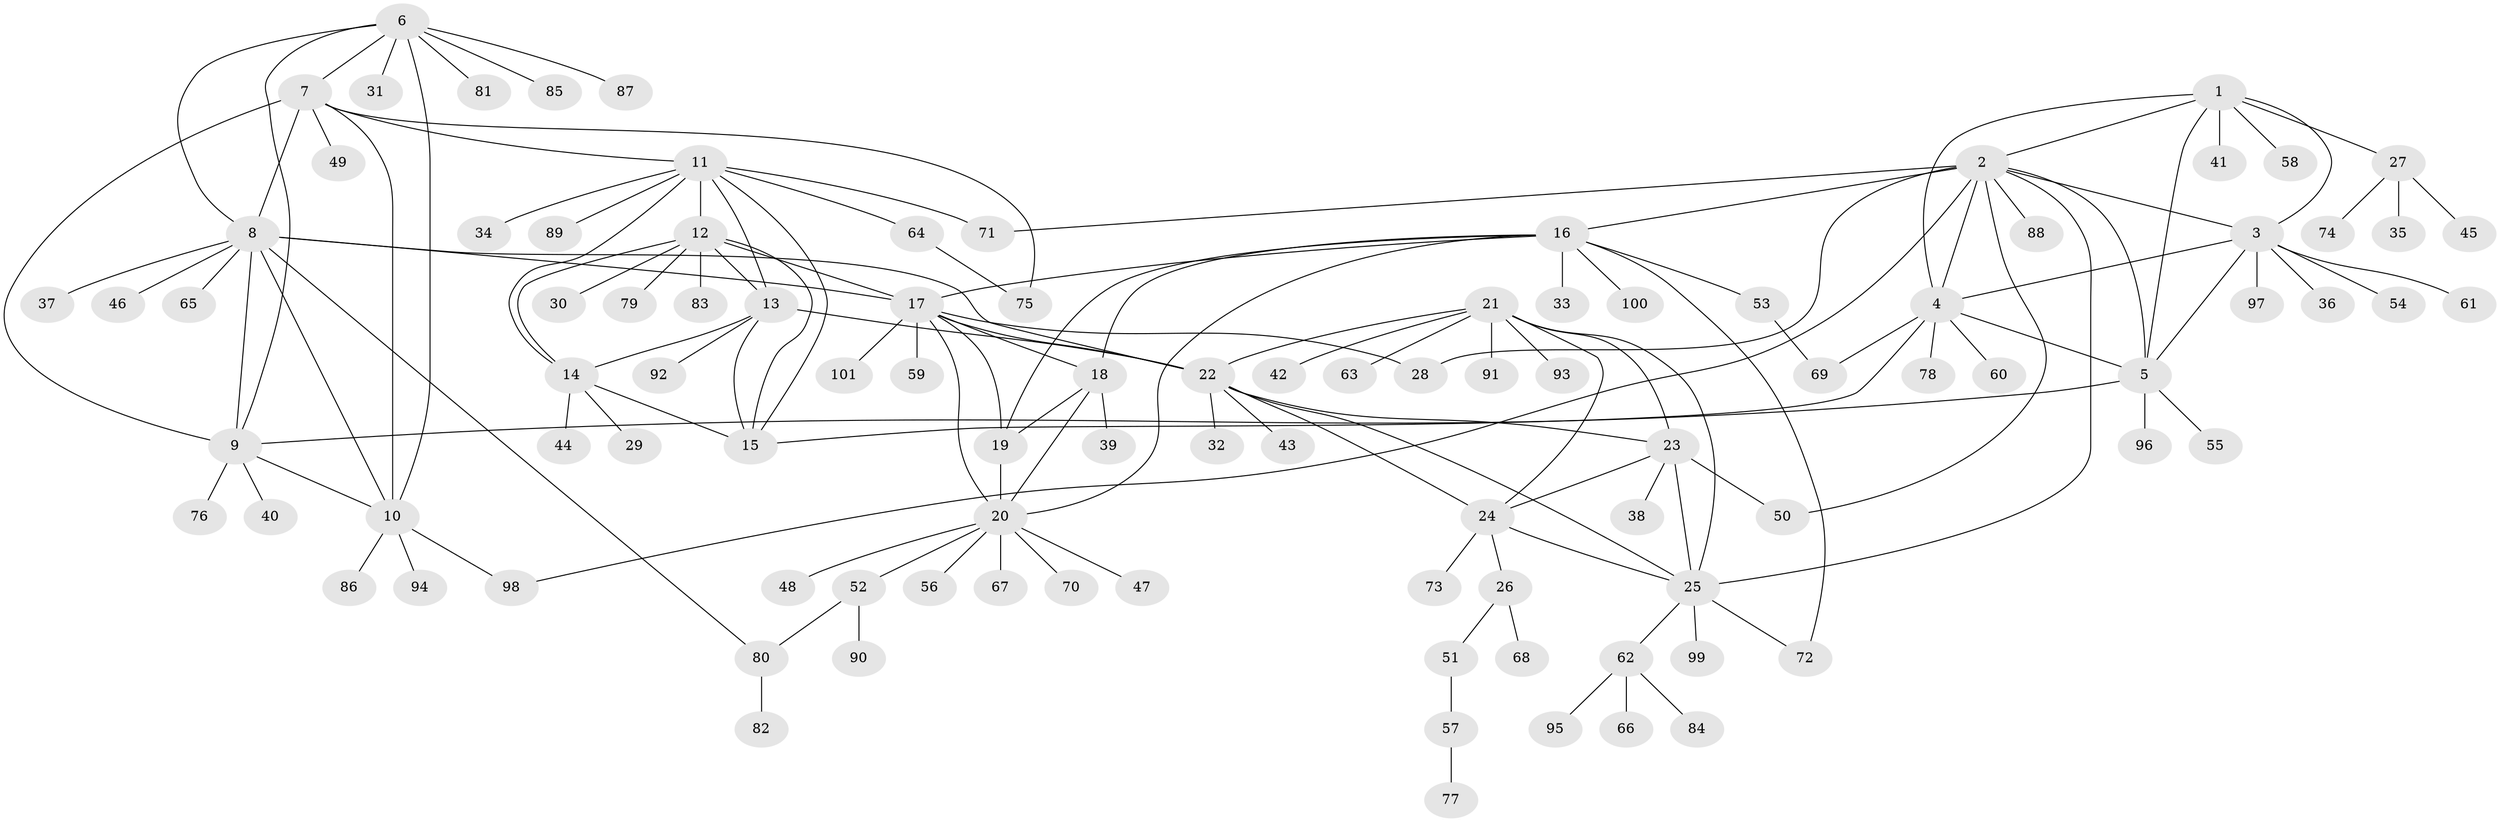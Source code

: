 // coarse degree distribution, {6: 0.02, 3: 0.02, 2: 0.02, 12: 0.02, 1: 0.82, 4: 0.02, 20: 0.02, 7: 0.02, 5: 0.02, 8: 0.02}
// Generated by graph-tools (version 1.1) at 2025/58/03/04/25 21:58:55]
// undirected, 101 vertices, 144 edges
graph export_dot {
graph [start="1"]
  node [color=gray90,style=filled];
  1;
  2;
  3;
  4;
  5;
  6;
  7;
  8;
  9;
  10;
  11;
  12;
  13;
  14;
  15;
  16;
  17;
  18;
  19;
  20;
  21;
  22;
  23;
  24;
  25;
  26;
  27;
  28;
  29;
  30;
  31;
  32;
  33;
  34;
  35;
  36;
  37;
  38;
  39;
  40;
  41;
  42;
  43;
  44;
  45;
  46;
  47;
  48;
  49;
  50;
  51;
  52;
  53;
  54;
  55;
  56;
  57;
  58;
  59;
  60;
  61;
  62;
  63;
  64;
  65;
  66;
  67;
  68;
  69;
  70;
  71;
  72;
  73;
  74;
  75;
  76;
  77;
  78;
  79;
  80;
  81;
  82;
  83;
  84;
  85;
  86;
  87;
  88;
  89;
  90;
  91;
  92;
  93;
  94;
  95;
  96;
  97;
  98;
  99;
  100;
  101;
  1 -- 2;
  1 -- 3;
  1 -- 4;
  1 -- 5;
  1 -- 27;
  1 -- 41;
  1 -- 58;
  2 -- 3;
  2 -- 4;
  2 -- 5;
  2 -- 16;
  2 -- 25;
  2 -- 28;
  2 -- 50;
  2 -- 71;
  2 -- 88;
  2 -- 98;
  3 -- 4;
  3 -- 5;
  3 -- 36;
  3 -- 54;
  3 -- 61;
  3 -- 97;
  4 -- 5;
  4 -- 15;
  4 -- 60;
  4 -- 69;
  4 -- 78;
  5 -- 9;
  5 -- 55;
  5 -- 96;
  6 -- 7;
  6 -- 8;
  6 -- 9;
  6 -- 10;
  6 -- 31;
  6 -- 81;
  6 -- 85;
  6 -- 87;
  7 -- 8;
  7 -- 9;
  7 -- 10;
  7 -- 11;
  7 -- 49;
  7 -- 75;
  8 -- 9;
  8 -- 10;
  8 -- 17;
  8 -- 22;
  8 -- 37;
  8 -- 46;
  8 -- 65;
  8 -- 80;
  9 -- 10;
  9 -- 40;
  9 -- 76;
  10 -- 86;
  10 -- 94;
  10 -- 98;
  11 -- 12;
  11 -- 13;
  11 -- 14;
  11 -- 15;
  11 -- 34;
  11 -- 64;
  11 -- 71;
  11 -- 89;
  12 -- 13;
  12 -- 14;
  12 -- 15;
  12 -- 17;
  12 -- 30;
  12 -- 79;
  12 -- 83;
  13 -- 14;
  13 -- 15;
  13 -- 22;
  13 -- 92;
  14 -- 15;
  14 -- 29;
  14 -- 44;
  16 -- 17;
  16 -- 18;
  16 -- 19;
  16 -- 20;
  16 -- 33;
  16 -- 53;
  16 -- 72;
  16 -- 100;
  17 -- 18;
  17 -- 19;
  17 -- 20;
  17 -- 22;
  17 -- 28;
  17 -- 59;
  17 -- 101;
  18 -- 19;
  18 -- 20;
  18 -- 39;
  19 -- 20;
  20 -- 47;
  20 -- 48;
  20 -- 52;
  20 -- 56;
  20 -- 67;
  20 -- 70;
  21 -- 22;
  21 -- 23;
  21 -- 24;
  21 -- 25;
  21 -- 42;
  21 -- 63;
  21 -- 91;
  21 -- 93;
  22 -- 23;
  22 -- 24;
  22 -- 25;
  22 -- 32;
  22 -- 43;
  23 -- 24;
  23 -- 25;
  23 -- 38;
  23 -- 50;
  24 -- 25;
  24 -- 26;
  24 -- 73;
  25 -- 62;
  25 -- 72;
  25 -- 99;
  26 -- 51;
  26 -- 68;
  27 -- 35;
  27 -- 45;
  27 -- 74;
  51 -- 57;
  52 -- 80;
  52 -- 90;
  53 -- 69;
  57 -- 77;
  62 -- 66;
  62 -- 84;
  62 -- 95;
  64 -- 75;
  80 -- 82;
}
